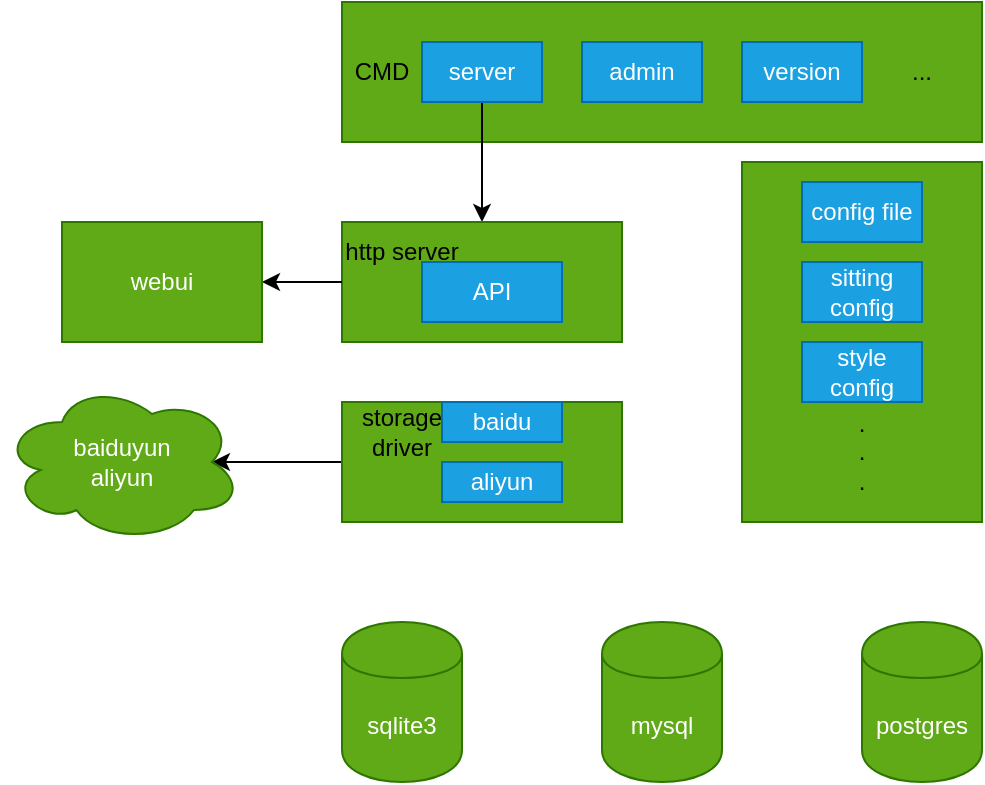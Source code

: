 <mxfile>
    <diagram id="oSYiRtUHtexAXxF6lRTJ" name="Page-1">
        <mxGraphModel dx="1026" dy="447" grid="1" gridSize="10" guides="1" tooltips="1" connect="1" arrows="1" fold="1" page="1" pageScale="1" pageWidth="850" pageHeight="1100" math="0" shadow="0">
            <root>
                <mxCell id="0"/>
                <mxCell id="1" parent="0"/>
                <mxCell id="2" value="" style="rounded=0;whiteSpace=wrap;html=1;fillColor=#60a917;fontColor=#ffffff;strokeColor=#2D7600;" vertex="1" parent="1">
                    <mxGeometry x="240" y="130" width="320" height="70" as="geometry"/>
                </mxCell>
                <mxCell id="3" value="admin" style="rounded=0;whiteSpace=wrap;html=1;fillColor=#1ba1e2;fontColor=#ffffff;strokeColor=#006EAF;" vertex="1" parent="1">
                    <mxGeometry x="360" y="150" width="60" height="30" as="geometry"/>
                </mxCell>
                <mxCell id="13" style="edgeStyle=none;html=1;exitX=0.5;exitY=1;exitDx=0;exitDy=0;entryX=0.5;entryY=0;entryDx=0;entryDy=0;" edge="1" parent="1" source="7" target="12">
                    <mxGeometry relative="1" as="geometry"/>
                </mxCell>
                <mxCell id="7" value="server" style="rounded=0;whiteSpace=wrap;html=1;fillColor=#1ba1e2;fontColor=#ffffff;strokeColor=#006EAF;" vertex="1" parent="1">
                    <mxGeometry x="280" y="150" width="60" height="30" as="geometry"/>
                </mxCell>
                <mxCell id="8" value="version" style="rounded=0;whiteSpace=wrap;html=1;fillColor=#1ba1e2;fontColor=#ffffff;strokeColor=#006EAF;" vertex="1" parent="1">
                    <mxGeometry x="440" y="150" width="60" height="30" as="geometry"/>
                </mxCell>
                <mxCell id="9" value="CMD" style="text;html=1;strokeColor=none;fillColor=none;align=center;verticalAlign=middle;whiteSpace=wrap;rounded=0;" vertex="1" parent="1">
                    <mxGeometry x="230" y="150" width="60" height="30" as="geometry"/>
                </mxCell>
                <mxCell id="10" value="..." style="text;html=1;strokeColor=none;fillColor=none;align=center;verticalAlign=middle;whiteSpace=wrap;rounded=0;" vertex="1" parent="1">
                    <mxGeometry x="500" y="150" width="60" height="30" as="geometry"/>
                </mxCell>
                <mxCell id="12" value="" style="rounded=0;whiteSpace=wrap;html=1;fillColor=#60a917;fontColor=#ffffff;strokeColor=#2D7600;" vertex="1" parent="1">
                    <mxGeometry x="240" y="240" width="140" height="60" as="geometry"/>
                </mxCell>
                <mxCell id="31" style="edgeStyle=none;html=1;exitX=0;exitY=1;exitDx=0;exitDy=0;entryX=1;entryY=0.5;entryDx=0;entryDy=0;" edge="1" parent="1" source="15" target="27">
                    <mxGeometry relative="1" as="geometry"/>
                </mxCell>
                <mxCell id="15" value="http server" style="text;html=1;strokeColor=none;fillColor=none;align=center;verticalAlign=middle;whiteSpace=wrap;rounded=0;" vertex="1" parent="1">
                    <mxGeometry x="240" y="240" width="60" height="30" as="geometry"/>
                </mxCell>
                <mxCell id="16" value="API" style="rounded=0;whiteSpace=wrap;html=1;fillColor=#1ba1e2;fontColor=#ffffff;strokeColor=#006EAF;" vertex="1" parent="1">
                    <mxGeometry x="280" y="260" width="70" height="30" as="geometry"/>
                </mxCell>
                <mxCell id="17" value="" style="rounded=0;whiteSpace=wrap;html=1;fillColor=#60a917;fontColor=#ffffff;strokeColor=#2D7600;" vertex="1" parent="1">
                    <mxGeometry x="440" y="210" width="120" height="180" as="geometry"/>
                </mxCell>
                <mxCell id="18" value="config file" style="rounded=0;whiteSpace=wrap;html=1;fillColor=#1ba1e2;fontColor=#ffffff;strokeColor=#006EAF;" vertex="1" parent="1">
                    <mxGeometry x="470" y="220" width="60" height="30" as="geometry"/>
                </mxCell>
                <mxCell id="20" value="sitting config" style="rounded=0;whiteSpace=wrap;html=1;fillColor=#1ba1e2;fontColor=#ffffff;strokeColor=#006EAF;" vertex="1" parent="1">
                    <mxGeometry x="470" y="260" width="60" height="30" as="geometry"/>
                </mxCell>
                <mxCell id="21" value="style config" style="rounded=0;whiteSpace=wrap;html=1;fillColor=#1ba1e2;fontColor=#ffffff;strokeColor=#006EAF;" vertex="1" parent="1">
                    <mxGeometry x="470" y="300" width="60" height="30" as="geometry"/>
                </mxCell>
                <mxCell id="22" value=".&lt;br&gt;.&lt;br&gt;." style="text;html=1;strokeColor=none;fillColor=none;align=center;verticalAlign=middle;whiteSpace=wrap;rounded=0;" vertex="1" parent="1">
                    <mxGeometry x="470" y="340" width="60" height="30" as="geometry"/>
                </mxCell>
                <mxCell id="33" style="edgeStyle=none;html=1;exitX=0;exitY=0.5;exitDx=0;exitDy=0;entryX=0.875;entryY=0.5;entryDx=0;entryDy=0;entryPerimeter=0;" edge="1" parent="1" source="23" target="32">
                    <mxGeometry relative="1" as="geometry"/>
                </mxCell>
                <mxCell id="23" value="" style="rounded=0;whiteSpace=wrap;html=1;fillColor=#60a917;fontColor=#ffffff;strokeColor=#2D7600;" vertex="1" parent="1">
                    <mxGeometry x="240" y="330" width="140" height="60" as="geometry"/>
                </mxCell>
                <mxCell id="24" value="storage driver" style="text;html=1;strokeColor=none;fillColor=none;align=center;verticalAlign=middle;whiteSpace=wrap;rounded=0;" vertex="1" parent="1">
                    <mxGeometry x="240" y="330" width="60" height="30" as="geometry"/>
                </mxCell>
                <mxCell id="25" value="baidu" style="rounded=0;whiteSpace=wrap;html=1;fillColor=#1ba1e2;fontColor=#ffffff;strokeColor=#006EAF;" vertex="1" parent="1">
                    <mxGeometry x="290" y="330" width="60" height="20" as="geometry"/>
                </mxCell>
                <mxCell id="26" value="aliyun" style="rounded=0;whiteSpace=wrap;html=1;fillColor=#1ba1e2;fontColor=#ffffff;strokeColor=#006EAF;" vertex="1" parent="1">
                    <mxGeometry x="290" y="360" width="60" height="20" as="geometry"/>
                </mxCell>
                <mxCell id="27" value="webui" style="rounded=0;whiteSpace=wrap;html=1;fillColor=#60a917;fontColor=#ffffff;strokeColor=#2D7600;" vertex="1" parent="1">
                    <mxGeometry x="100" y="240" width="100" height="60" as="geometry"/>
                </mxCell>
                <mxCell id="32" value="baiduyun&lt;br&gt;aliyun" style="ellipse;shape=cloud;whiteSpace=wrap;html=1;fillColor=#60a917;fontColor=#ffffff;strokeColor=#2D7600;" vertex="1" parent="1">
                    <mxGeometry x="70" y="320" width="120" height="80" as="geometry"/>
                </mxCell>
                <mxCell id="34" value="sqlite3" style="shape=cylinder;whiteSpace=wrap;html=1;boundedLbl=1;backgroundOutline=1;fillColor=#60a917;fontColor=#ffffff;strokeColor=#2D7600;" vertex="1" parent="1">
                    <mxGeometry x="240" y="440" width="60" height="80" as="geometry"/>
                </mxCell>
                <mxCell id="35" value="mysql" style="shape=cylinder;whiteSpace=wrap;html=1;boundedLbl=1;backgroundOutline=1;fillColor=#60a917;fontColor=#ffffff;strokeColor=#2D7600;" vertex="1" parent="1">
                    <mxGeometry x="370" y="440" width="60" height="80" as="geometry"/>
                </mxCell>
                <mxCell id="36" value="postgres" style="shape=cylinder;whiteSpace=wrap;html=1;boundedLbl=1;backgroundOutline=1;fillColor=#60a917;fontColor=#ffffff;strokeColor=#2D7600;" vertex="1" parent="1">
                    <mxGeometry x="500" y="440" width="60" height="80" as="geometry"/>
                </mxCell>
            </root>
        </mxGraphModel>
    </diagram>
</mxfile>